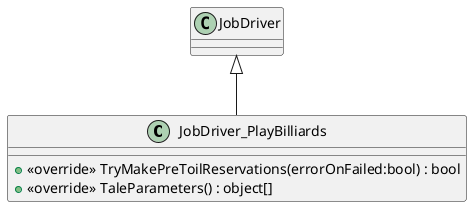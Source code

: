 @startuml
class JobDriver_PlayBilliards {
    + <<override>> TryMakePreToilReservations(errorOnFailed:bool) : bool
    + <<override>> TaleParameters() : object[]
}
JobDriver <|-- JobDriver_PlayBilliards
@enduml
